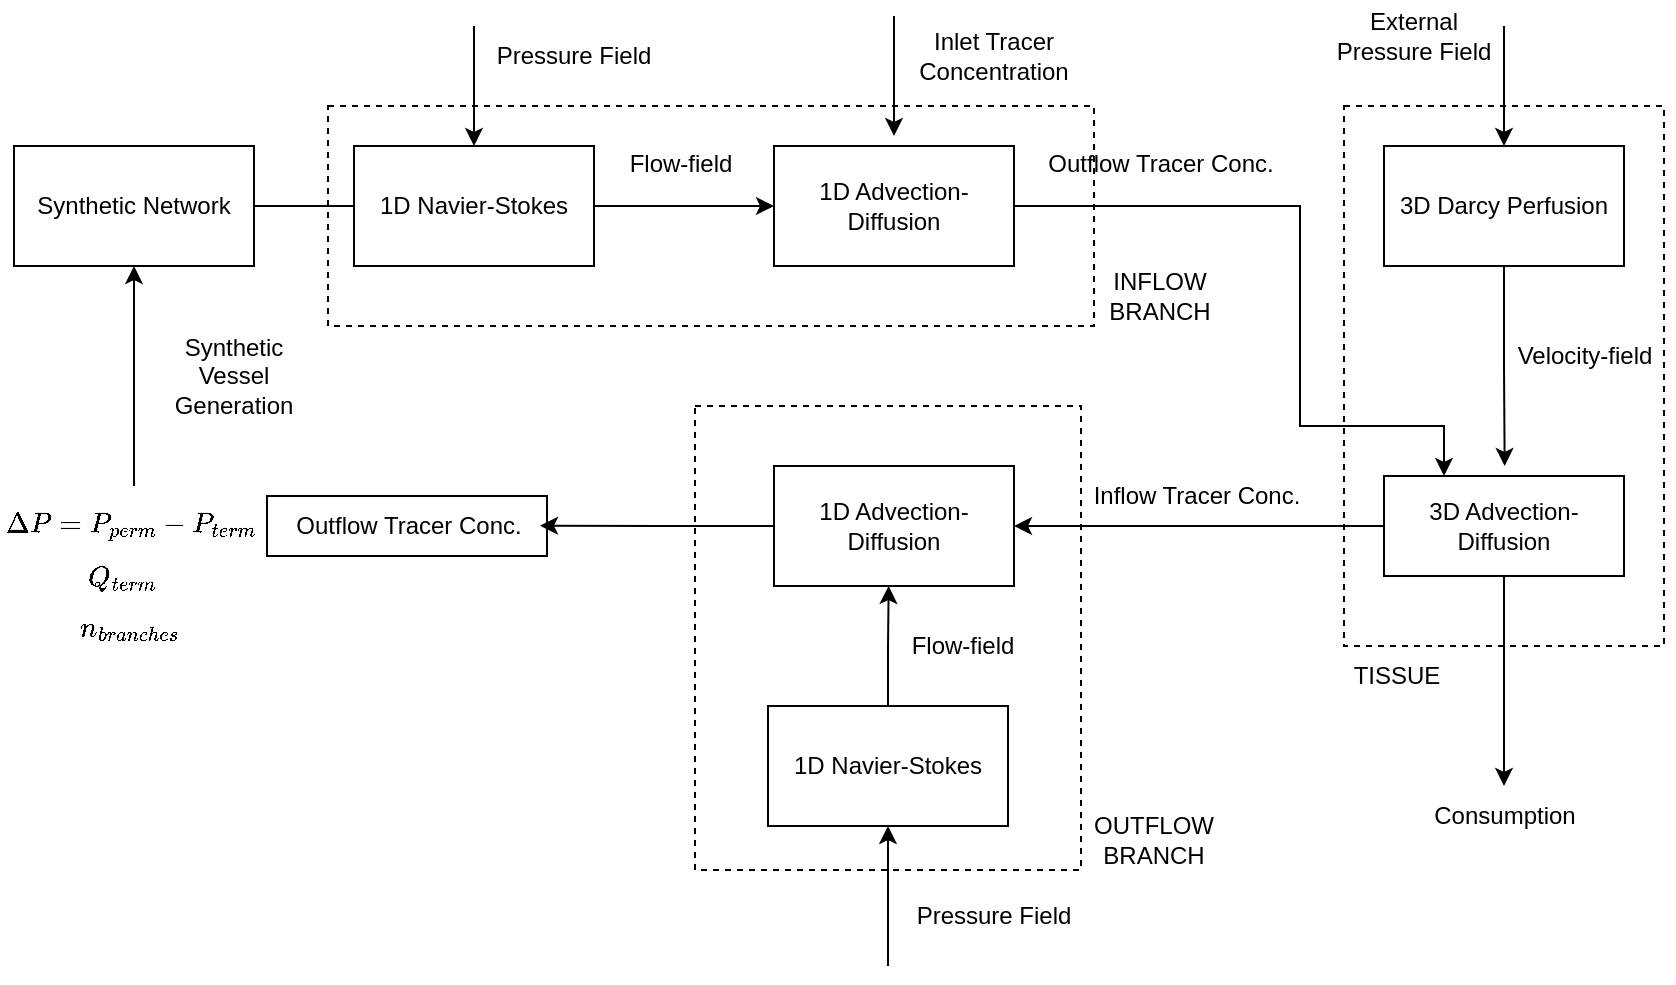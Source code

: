 <mxfile version="27.2.0">
  <diagram name="Page-1" id="Zww0Mv0YQaKtA7fRsS1n">
    <mxGraphModel dx="848" dy="581" grid="1" gridSize="10" guides="1" tooltips="1" connect="1" arrows="1" fold="1" page="1" pageScale="1" pageWidth="850" pageHeight="1100" math="1" shadow="0">
      <root>
        <mxCell id="0" />
        <mxCell id="1" parent="0" />
        <mxCell id="usF1LMcp2Vs79QD0hJof-2" style="edgeStyle=orthogonalEdgeStyle;rounded=0;orthogonalLoop=1;jettySize=auto;html=1;exitX=1;exitY=0.5;exitDx=0;exitDy=0;" edge="1" parent="1" source="xWsyt9iw-kWxEk4zxhVR-2">
          <mxGeometry relative="1" as="geometry">
            <mxPoint x="187" y="140" as="targetPoint" />
          </mxGeometry>
        </mxCell>
        <mxCell id="xWsyt9iw-kWxEk4zxhVR-2" value="Synthetic Network" style="rounded=0;whiteSpace=wrap;html=1;" parent="1" vertex="1">
          <mxGeometry x="7" y="110" width="120" height="60" as="geometry" />
        </mxCell>
        <mxCell id="xWsyt9iw-kWxEk4zxhVR-3" value="" style="endArrow=classic;html=1;rounded=0;entryX=0.5;entryY=1;entryDx=0;entryDy=0;" parent="1" target="xWsyt9iw-kWxEk4zxhVR-2" edge="1">
          <mxGeometry width="50" height="50" relative="1" as="geometry">
            <mxPoint x="67" y="280" as="sourcePoint" />
            <mxPoint x="107" y="200" as="targetPoint" />
          </mxGeometry>
        </mxCell>
        <mxCell id="xWsyt9iw-kWxEk4zxhVR-11" value="$$\Delta P = P_{perm} - P_{term}$$&lt;div&gt;&lt;br&gt;&lt;/div&gt;" style="text;strokeColor=none;fillColor=none;verticalAlign=middle;overflow=hidden;spacing=2;html=1;whiteSpace=wrap;fontColor=light-dark(#000000,#FFFFFF);" parent="1" vertex="1">
          <mxGeometry x="0.5" y="277.5" width="133" height="45" as="geometry" />
        </mxCell>
        <mxCell id="xWsyt9iw-kWxEk4zxhVR-12" value="Synthetic Vessel Generation" style="text;html=1;align=center;verticalAlign=middle;whiteSpace=wrap;rounded=0;" parent="1" vertex="1">
          <mxGeometry x="77" y="210" width="80" height="30" as="geometry" />
        </mxCell>
        <mxCell id="usF1LMcp2Vs79QD0hJof-4" value="1D Navier-Stokes" style="rounded=0;whiteSpace=wrap;html=1;" vertex="1" parent="1">
          <mxGeometry x="177" y="110" width="120" height="60" as="geometry" />
        </mxCell>
        <mxCell id="usF1LMcp2Vs79QD0hJof-5" value="" style="endArrow=classic;html=1;rounded=0;exitX=1;exitY=0.5;exitDx=0;exitDy=0;" edge="1" parent="1" source="usF1LMcp2Vs79QD0hJof-4">
          <mxGeometry width="50" height="50" relative="1" as="geometry">
            <mxPoint x="297" y="320" as="sourcePoint" />
            <mxPoint x="387" y="140" as="targetPoint" />
          </mxGeometry>
        </mxCell>
        <mxCell id="usF1LMcp2Vs79QD0hJof-6" value="" style="endArrow=classic;html=1;rounded=0;entryX=0.5;entryY=0;entryDx=0;entryDy=0;fontColor=light-dark(#000000,#FF3399);" edge="1" parent="1" target="usF1LMcp2Vs79QD0hJof-4">
          <mxGeometry width="50" height="50" relative="1" as="geometry">
            <mxPoint x="237" y="50" as="sourcePoint" />
            <mxPoint x="257" y="20" as="targetPoint" />
          </mxGeometry>
        </mxCell>
        <mxCell id="usF1LMcp2Vs79QD0hJof-7" value="Pressure Field" style="text;html=1;align=center;verticalAlign=middle;whiteSpace=wrap;rounded=0;fontColor=light-dark(#000000,#FFFFFF);" vertex="1" parent="1">
          <mxGeometry x="247" y="50" width="80" height="30" as="geometry" />
        </mxCell>
        <mxCell id="usF1LMcp2Vs79QD0hJof-11" style="edgeStyle=orthogonalEdgeStyle;rounded=0;orthogonalLoop=1;jettySize=auto;html=1;exitX=1;exitY=0.5;exitDx=0;exitDy=0;entryX=0.25;entryY=0;entryDx=0;entryDy=0;" edge="1" parent="1" source="usF1LMcp2Vs79QD0hJof-8" target="usF1LMcp2Vs79QD0hJof-21">
          <mxGeometry relative="1" as="geometry">
            <mxPoint x="720" y="250" as="targetPoint" />
            <Array as="points">
              <mxPoint x="650" y="140" />
              <mxPoint x="650" y="250" />
              <mxPoint x="722" y="250" />
            </Array>
          </mxGeometry>
        </mxCell>
        <mxCell id="usF1LMcp2Vs79QD0hJof-8" value="1D Advection-Diffusion" style="rounded=0;whiteSpace=wrap;html=1;" vertex="1" parent="1">
          <mxGeometry x="387" y="110" width="120" height="60" as="geometry" />
        </mxCell>
        <mxCell id="usF1LMcp2Vs79QD0hJof-9" value="" style="endArrow=classic;html=1;rounded=0;entryX=0.5;entryY=0;entryDx=0;entryDy=0;fontColor=light-dark(#000000,#FF3399);" edge="1" parent="1">
          <mxGeometry width="50" height="50" relative="1" as="geometry">
            <mxPoint x="447" y="45" as="sourcePoint" />
            <mxPoint x="447" y="105" as="targetPoint" />
          </mxGeometry>
        </mxCell>
        <mxCell id="usF1LMcp2Vs79QD0hJof-10" value="Inlet Tracer Concentration" style="text;html=1;align=center;verticalAlign=middle;whiteSpace=wrap;rounded=0;fontColor=light-dark(#000000,#FFFFFF);" vertex="1" parent="1">
          <mxGeometry x="457" y="50" width="80" height="30" as="geometry" />
        </mxCell>
        <mxCell id="usF1LMcp2Vs79QD0hJof-12" value="Outflow Tracer Conc." style="text;html=1;align=center;verticalAlign=middle;resizable=0;points=[];autosize=1;strokeColor=none;fillColor=none;" vertex="1" parent="1">
          <mxGeometry x="510" y="104" width="140" height="30" as="geometry" />
        </mxCell>
        <mxCell id="usF1LMcp2Vs79QD0hJof-13" value="Flow-field" style="text;html=1;align=center;verticalAlign=middle;resizable=0;points=[];autosize=1;strokeColor=none;fillColor=none;" vertex="1" parent="1">
          <mxGeometry x="305" y="104" width="70" height="30" as="geometry" />
        </mxCell>
        <mxCell id="usF1LMcp2Vs79QD0hJof-19" style="edgeStyle=orthogonalEdgeStyle;rounded=0;orthogonalLoop=1;jettySize=auto;html=1;exitX=0.5;exitY=1;exitDx=0;exitDy=0;" edge="1" parent="1" source="usF1LMcp2Vs79QD0hJof-16">
          <mxGeometry relative="1" as="geometry">
            <mxPoint x="752.333" y="270" as="targetPoint" />
          </mxGeometry>
        </mxCell>
        <mxCell id="usF1LMcp2Vs79QD0hJof-16" value="3D Darcy Perfusion" style="rounded=0;whiteSpace=wrap;html=1;" vertex="1" parent="1">
          <mxGeometry x="692" y="110" width="120" height="60" as="geometry" />
        </mxCell>
        <mxCell id="usF1LMcp2Vs79QD0hJof-17" value="" style="endArrow=classic;html=1;rounded=0;entryX=0.5;entryY=0;entryDx=0;entryDy=0;" edge="1" parent="1">
          <mxGeometry width="50" height="50" relative="1" as="geometry">
            <mxPoint x="752" y="50" as="sourcePoint" />
            <mxPoint x="752" y="110" as="targetPoint" />
          </mxGeometry>
        </mxCell>
        <mxCell id="usF1LMcp2Vs79QD0hJof-18" value="External Pressure Field" style="text;html=1;align=center;verticalAlign=middle;whiteSpace=wrap;rounded=0;fontColor=light-dark(#000000,#FFFFFF);" vertex="1" parent="1">
          <mxGeometry x="667" y="40" width="80" height="30" as="geometry" />
        </mxCell>
        <mxCell id="usF1LMcp2Vs79QD0hJof-20" value="Velocity-field" style="text;html=1;align=center;verticalAlign=middle;resizable=0;points=[];autosize=1;strokeColor=none;fillColor=none;" vertex="1" parent="1">
          <mxGeometry x="747" y="200" width="90" height="30" as="geometry" />
        </mxCell>
        <mxCell id="usF1LMcp2Vs79QD0hJof-44" style="edgeStyle=orthogonalEdgeStyle;rounded=0;orthogonalLoop=1;jettySize=auto;html=1;" edge="1" parent="1" source="usF1LMcp2Vs79QD0hJof-21">
          <mxGeometry relative="1" as="geometry">
            <mxPoint x="752" y="430.0" as="targetPoint" />
          </mxGeometry>
        </mxCell>
        <mxCell id="usF1LMcp2Vs79QD0hJof-21" value="3D Advection-Diffusion" style="rounded=0;whiteSpace=wrap;html=1;" vertex="1" parent="1">
          <mxGeometry x="692" y="275" width="120" height="50" as="geometry" />
        </mxCell>
        <mxCell id="usF1LMcp2Vs79QD0hJof-22" value="" style="endArrow=classic;html=1;rounded=0;exitX=0;exitY=0.5;exitDx=0;exitDy=0;entryX=1;entryY=0.5;entryDx=0;entryDy=0;" edge="1" parent="1" source="usF1LMcp2Vs79QD0hJof-21" target="usF1LMcp2Vs79QD0hJof-24">
          <mxGeometry width="50" height="50" relative="1" as="geometry">
            <mxPoint x="387" y="340" as="sourcePoint" />
            <mxPoint x="507" y="300" as="targetPoint" />
          </mxGeometry>
        </mxCell>
        <mxCell id="usF1LMcp2Vs79QD0hJof-23" value="Inflow Tracer Conc." style="text;html=1;align=center;verticalAlign=middle;resizable=0;points=[];autosize=1;strokeColor=none;fillColor=none;" vertex="1" parent="1">
          <mxGeometry x="533" y="270" width="130" height="30" as="geometry" />
        </mxCell>
        <mxCell id="usF1LMcp2Vs79QD0hJof-42" style="edgeStyle=orthogonalEdgeStyle;rounded=0;orthogonalLoop=1;jettySize=auto;html=1;exitX=0;exitY=0.5;exitDx=0;exitDy=0;" edge="1" parent="1" source="usF1LMcp2Vs79QD0hJof-24">
          <mxGeometry relative="1" as="geometry">
            <mxPoint x="270" y="299.833" as="targetPoint" />
          </mxGeometry>
        </mxCell>
        <mxCell id="usF1LMcp2Vs79QD0hJof-24" value="1D Advection-Diffusion" style="rounded=0;whiteSpace=wrap;html=1;" vertex="1" parent="1">
          <mxGeometry x="387" y="270" width="120" height="60" as="geometry" />
        </mxCell>
        <mxCell id="usF1LMcp2Vs79QD0hJof-30" style="edgeStyle=orthogonalEdgeStyle;rounded=0;orthogonalLoop=1;jettySize=auto;html=1;exitX=0.5;exitY=0;exitDx=0;exitDy=0;" edge="1" parent="1" source="usF1LMcp2Vs79QD0hJof-25">
          <mxGeometry relative="1" as="geometry">
            <mxPoint x="444.333" y="330.0" as="targetPoint" />
          </mxGeometry>
        </mxCell>
        <mxCell id="usF1LMcp2Vs79QD0hJof-25" value="1D Navier-Stokes" style="rounded=0;whiteSpace=wrap;html=1;" vertex="1" parent="1">
          <mxGeometry x="384" y="390" width="120" height="60" as="geometry" />
        </mxCell>
        <mxCell id="usF1LMcp2Vs79QD0hJof-28" value="" style="endArrow=classic;html=1;rounded=0;entryX=0.5;entryY=1;entryDx=0;entryDy=0;fontColor=light-dark(#000000,#FF3399);" edge="1" parent="1" target="usF1LMcp2Vs79QD0hJof-25">
          <mxGeometry width="50" height="50" relative="1" as="geometry">
            <mxPoint x="444" y="520" as="sourcePoint" />
            <mxPoint x="454" y="480" as="targetPoint" />
          </mxGeometry>
        </mxCell>
        <mxCell id="usF1LMcp2Vs79QD0hJof-29" value="Pressure Field" style="text;html=1;align=center;verticalAlign=middle;whiteSpace=wrap;rounded=0;fontColor=light-dark(#000000,#FFFFFF);" vertex="1" parent="1">
          <mxGeometry x="457" y="480" width="80" height="30" as="geometry" />
        </mxCell>
        <mxCell id="usF1LMcp2Vs79QD0hJof-31" value="Flow-field" style="text;html=1;align=center;verticalAlign=middle;resizable=0;points=[];autosize=1;strokeColor=none;fillColor=none;" vertex="1" parent="1">
          <mxGeometry x="446" y="345" width="70" height="30" as="geometry" />
        </mxCell>
        <mxCell id="usF1LMcp2Vs79QD0hJof-32" value="" style="rounded=0;whiteSpace=wrap;html=1;fontColor=default;labelBorderColor=light-dark(#000000,#FFFF66);textOpacity=0;dashed=1;fillColor=none;strokeColor=light-dark(#000000,#FFFB00);" vertex="1" parent="1">
          <mxGeometry x="672" y="90" width="160" height="270" as="geometry" />
        </mxCell>
        <mxCell id="usF1LMcp2Vs79QD0hJof-34" value="" style="rounded=0;whiteSpace=wrap;html=1;labelBorderColor=light-dark(#000000,#FF3333);textOpacity=0;dashed=1;fillColor=none;strokeColor=light-dark(#000000,#FF0000);" vertex="1" parent="1">
          <mxGeometry x="347.5" y="240" width="193" height="232" as="geometry" />
        </mxCell>
        <mxCell id="usF1LMcp2Vs79QD0hJof-35" value="" style="rounded=0;whiteSpace=wrap;html=1;fontColor=default;labelBorderColor=light-dark(#000000,#FF3333);textOpacity=0;dashed=1;fillColor=none;strokeColor=light-dark(#000000,#0000FF);" vertex="1" parent="1">
          <mxGeometry x="164" y="90" width="383" height="110" as="geometry" />
        </mxCell>
        <mxCell id="usF1LMcp2Vs79QD0hJof-38" value="INFLOW BRANCH" style="text;html=1;align=center;verticalAlign=middle;whiteSpace=wrap;rounded=0;" vertex="1" parent="1">
          <mxGeometry x="550" y="170" width="60" height="30" as="geometry" />
        </mxCell>
        <mxCell id="usF1LMcp2Vs79QD0hJof-39" value="OUTFLOW BRANCH" style="text;html=1;align=center;verticalAlign=middle;whiteSpace=wrap;rounded=0;" vertex="1" parent="1">
          <mxGeometry x="547" y="442" width="60" height="30" as="geometry" />
        </mxCell>
        <mxCell id="usF1LMcp2Vs79QD0hJof-40" value="&lt;br&gt;$$n_{branches}$$" style="text;strokeColor=none;fillColor=none;verticalAlign=middle;overflow=hidden;spacing=2;html=1;whiteSpace=wrap;fontColor=light-dark(#000000,#FFFFFF);" vertex="1" parent="1">
          <mxGeometry x="38" y="315" width="58" height="45" as="geometry" />
        </mxCell>
        <mxCell id="usF1LMcp2Vs79QD0hJof-41" value="&lt;br&gt;$$Q_{term}$$&lt;div&gt;&lt;br&gt;&lt;/div&gt;" style="text;strokeColor=none;fillColor=none;verticalAlign=middle;overflow=hidden;spacing=2;html=1;whiteSpace=wrap;fontStyle=1;fontColor=light-dark(#000000,#FFFFFF);" vertex="1" parent="1">
          <mxGeometry x="42" y="290" width="50" height="50" as="geometry" />
        </mxCell>
        <mxCell id="usF1LMcp2Vs79QD0hJof-43" value="Outflow Tracer Conc." style="text;html=1;align=center;verticalAlign=middle;resizable=0;points=[];autosize=1;strokeColor=default;fillColor=none;direction=west;" vertex="1" parent="1">
          <mxGeometry x="133.5" y="285" width="140" height="30" as="geometry" />
        </mxCell>
        <mxCell id="usF1LMcp2Vs79QD0hJof-45" value="Consumption" style="text;html=1;align=center;verticalAlign=middle;resizable=0;points=[];autosize=1;strokeColor=none;fillColor=none;" vertex="1" parent="1">
          <mxGeometry x="707" y="430" width="90" height="30" as="geometry" />
        </mxCell>
        <mxCell id="usF1LMcp2Vs79QD0hJof-46" value="TISSUE" style="text;html=1;align=center;verticalAlign=middle;resizable=0;points=[];autosize=1;strokeColor=none;fillColor=none;" vertex="1" parent="1">
          <mxGeometry x="663" y="360" width="70" height="30" as="geometry" />
        </mxCell>
      </root>
    </mxGraphModel>
  </diagram>
</mxfile>
